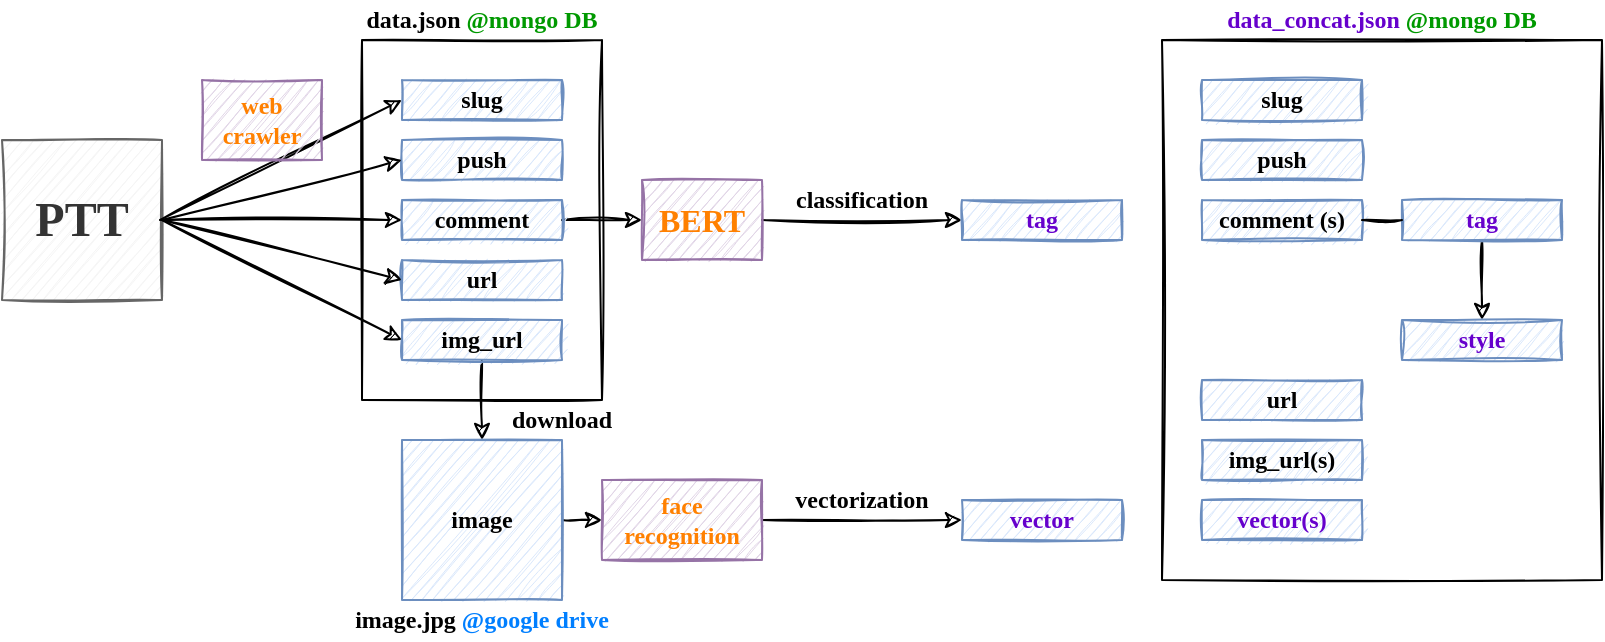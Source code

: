 <mxfile version="13.7.3" type="github" pages="2">
  <diagram id="C5RBs43oDa-KdzZeNtuy" name="Page-1">
    <mxGraphModel dx="1718" dy="936" grid="1" gridSize="10" guides="1" tooltips="1" connect="1" arrows="1" fold="1" page="1" pageScale="1" pageWidth="1169" pageHeight="827" math="0" shadow="0">
      <root>
        <mxCell id="WIyWlLk6GJQsqaUBKTNV-0" />
        <mxCell id="WIyWlLk6GJQsqaUBKTNV-1" parent="WIyWlLk6GJQsqaUBKTNV-0" />
        <mxCell id="3lYdnJpDR3UN_ndo2m7_-62" value="" style="rounded=0;whiteSpace=wrap;html=1;fillColor=none;fontFamily=Comic Sans MS;sketch=1;fontStyle=1" vertex="1" parent="WIyWlLk6GJQsqaUBKTNV-1">
          <mxGeometry x="220" y="70" width="120" height="180" as="geometry" />
        </mxCell>
        <mxCell id="3lYdnJpDR3UN_ndo2m7_-72" value="" style="rounded=0;whiteSpace=wrap;html=1;fillColor=none;fontFamily=Comic Sans MS;sketch=1;fontStyle=1" vertex="1" parent="WIyWlLk6GJQsqaUBKTNV-1">
          <mxGeometry x="620" y="70" width="220" height="270" as="geometry" />
        </mxCell>
        <mxCell id="3lYdnJpDR3UN_ndo2m7_-9" value="&lt;div style=&quot;font-size: 24px;&quot;&gt;PTT&lt;/div&gt;" style="rounded=0;whiteSpace=wrap;html=1;fontFamily=Comic Sans MS;sketch=1;fontStyle=1;fillColor=#f5f5f5;strokeColor=#666666;fontColor=#333333;fontSize=24;" vertex="1" parent="WIyWlLk6GJQsqaUBKTNV-1">
          <mxGeometry x="40" y="120" width="80" height="80" as="geometry" />
        </mxCell>
        <mxCell id="3lYdnJpDR3UN_ndo2m7_-12" value="&lt;div&gt;slug&lt;/div&gt;" style="rounded=0;whiteSpace=wrap;html=1;fontFamily=Comic Sans MS;sketch=1;fontStyle=1;fillColor=#dae8fc;strokeColor=#6c8ebf;" vertex="1" parent="WIyWlLk6GJQsqaUBKTNV-1">
          <mxGeometry x="240" y="90" width="80" height="20" as="geometry" />
        </mxCell>
        <mxCell id="3lYdnJpDR3UN_ndo2m7_-13" value="push" style="rounded=0;whiteSpace=wrap;html=1;fontFamily=Comic Sans MS;sketch=1;fontStyle=1;fillColor=#dae8fc;strokeColor=#6c8ebf;" vertex="1" parent="WIyWlLk6GJQsqaUBKTNV-1">
          <mxGeometry x="240" y="120" width="80" height="20" as="geometry" />
        </mxCell>
        <mxCell id="3lYdnJpDR3UN_ndo2m7_-58" style="edgeStyle=orthogonalEdgeStyle;rounded=0;orthogonalLoop=1;jettySize=auto;html=1;fontFamily=Comic Sans MS;sketch=1;fontStyle=1" edge="1" parent="WIyWlLk6GJQsqaUBKTNV-1" source="3lYdnJpDR3UN_ndo2m7_-14" target="3lYdnJpDR3UN_ndo2m7_-28">
          <mxGeometry relative="1" as="geometry" />
        </mxCell>
        <mxCell id="3lYdnJpDR3UN_ndo2m7_-14" value="comment" style="rounded=0;whiteSpace=wrap;html=1;fontFamily=Comic Sans MS;sketch=1;fontStyle=1;fillColor=#dae8fc;strokeColor=#6c8ebf;" vertex="1" parent="WIyWlLk6GJQsqaUBKTNV-1">
          <mxGeometry x="240" y="150" width="80" height="20" as="geometry" />
        </mxCell>
        <mxCell id="3lYdnJpDR3UN_ndo2m7_-15" value="url" style="rounded=0;whiteSpace=wrap;html=1;fontFamily=Comic Sans MS;sketch=1;fontStyle=1;fillColor=#dae8fc;strokeColor=#6c8ebf;" vertex="1" parent="WIyWlLk6GJQsqaUBKTNV-1">
          <mxGeometry x="240" y="180" width="80" height="20" as="geometry" />
        </mxCell>
        <mxCell id="3lYdnJpDR3UN_ndo2m7_-84" style="edgeStyle=orthogonalEdgeStyle;rounded=0;orthogonalLoop=1;jettySize=auto;html=1;entryX=0.5;entryY=0;entryDx=0;entryDy=0;fontFamily=Comic Sans MS;sketch=1;fontStyle=1" edge="1" parent="WIyWlLk6GJQsqaUBKTNV-1" source="3lYdnJpDR3UN_ndo2m7_-16" target="3lYdnJpDR3UN_ndo2m7_-17">
          <mxGeometry relative="1" as="geometry" />
        </mxCell>
        <mxCell id="3lYdnJpDR3UN_ndo2m7_-16" value="&lt;div&gt;img_url&lt;/div&gt;" style="rounded=0;whiteSpace=wrap;html=1;fontFamily=Comic Sans MS;sketch=1;fontStyle=1;fillColor=#dae8fc;strokeColor=#6c8ebf;" vertex="1" parent="WIyWlLk6GJQsqaUBKTNV-1">
          <mxGeometry x="240" y="210" width="80" height="20" as="geometry" />
        </mxCell>
        <mxCell id="NAhFsv_ZAzQZ003jYEAS-1" value="" style="edgeStyle=none;rounded=0;orthogonalLoop=1;jettySize=auto;html=1;endArrow=classic;endFill=1;fontFamily=Comic Sans MS;sketch=1;fontStyle=1" edge="1" parent="WIyWlLk6GJQsqaUBKTNV-1" source="3lYdnJpDR3UN_ndo2m7_-17" target="3lYdnJpDR3UN_ndo2m7_-33">
          <mxGeometry relative="1" as="geometry" />
        </mxCell>
        <mxCell id="3lYdnJpDR3UN_ndo2m7_-17" value="image" style="rounded=0;whiteSpace=wrap;html=1;fontFamily=Comic Sans MS;sketch=1;fontStyle=1;fillColor=#dae8fc;strokeColor=#6c8ebf;" vertex="1" parent="WIyWlLk6GJQsqaUBKTNV-1">
          <mxGeometry x="240" y="270" width="80" height="80" as="geometry" />
        </mxCell>
        <mxCell id="3lYdnJpDR3UN_ndo2m7_-59" style="edgeStyle=orthogonalEdgeStyle;rounded=0;orthogonalLoop=1;jettySize=auto;html=1;entryX=0;entryY=0.5;entryDx=0;entryDy=0;fontFamily=Comic Sans MS;sketch=1;fontStyle=1" edge="1" parent="WIyWlLk6GJQsqaUBKTNV-1" source="3lYdnJpDR3UN_ndo2m7_-28" target="3lYdnJpDR3UN_ndo2m7_-31">
          <mxGeometry relative="1" as="geometry" />
        </mxCell>
        <mxCell id="3lYdnJpDR3UN_ndo2m7_-28" value="BERT" style="rounded=0;whiteSpace=wrap;html=1;fontFamily=Comic Sans MS;sketch=1;fontStyle=1;fillColor=#e1d5e7;strokeColor=#9673a6;fontColor=#FF8000;fontSize=16;" vertex="1" parent="WIyWlLk6GJQsqaUBKTNV-1">
          <mxGeometry x="360" y="140" width="60" height="40" as="geometry" />
        </mxCell>
        <mxCell id="3lYdnJpDR3UN_ndo2m7_-31" value="tag" style="rounded=0;whiteSpace=wrap;html=1;fontFamily=Comic Sans MS;sketch=1;fontStyle=1;fillColor=#dae8fc;strokeColor=#6c8ebf;fontColor=#6600CC;" vertex="1" parent="WIyWlLk6GJQsqaUBKTNV-1">
          <mxGeometry x="520" y="150" width="80" height="20" as="geometry" />
        </mxCell>
        <mxCell id="3lYdnJpDR3UN_ndo2m7_-82" style="edgeStyle=orthogonalEdgeStyle;rounded=0;orthogonalLoop=1;jettySize=auto;html=1;entryX=0;entryY=0.5;entryDx=0;entryDy=0;fontFamily=Comic Sans MS;sketch=1;fontStyle=1" edge="1" parent="WIyWlLk6GJQsqaUBKTNV-1" source="3lYdnJpDR3UN_ndo2m7_-33" target="3lYdnJpDR3UN_ndo2m7_-81">
          <mxGeometry relative="1" as="geometry" />
        </mxCell>
        <mxCell id="3lYdnJpDR3UN_ndo2m7_-33" value="face&lt;br style=&quot;font-size: 12px;&quot;&gt;recognition" style="rounded=0;whiteSpace=wrap;html=1;fontFamily=Comic Sans MS;sketch=1;fontStyle=1;fillColor=#e1d5e7;strokeColor=#9673a6;fontColor=#FF8000;fontSize=12;" vertex="1" parent="WIyWlLk6GJQsqaUBKTNV-1">
          <mxGeometry x="340" y="290" width="80" height="40" as="geometry" />
        </mxCell>
        <mxCell id="3lYdnJpDR3UN_ndo2m7_-77" style="edgeStyle=orthogonalEdgeStyle;rounded=0;orthogonalLoop=1;jettySize=auto;html=1;exitX=0.5;exitY=1;exitDx=0;exitDy=0;entryX=0.5;entryY=0;entryDx=0;entryDy=0;fontFamily=Comic Sans MS;sketch=1;fontStyle=1;fontColor=#6600CC;" edge="1" parent="WIyWlLk6GJQsqaUBKTNV-1" source="3lYdnJpDR3UN_ndo2m7_-34" target="3lYdnJpDR3UN_ndo2m7_-75">
          <mxGeometry relative="1" as="geometry" />
        </mxCell>
        <mxCell id="3lYdnJpDR3UN_ndo2m7_-34" value="tag" style="rounded=0;whiteSpace=wrap;html=1;fontFamily=Comic Sans MS;sketch=1;fontStyle=1;fillColor=#dae8fc;strokeColor=#6c8ebf;fontColor=#6600CC;" vertex="1" parent="WIyWlLk6GJQsqaUBKTNV-1">
          <mxGeometry x="740" y="150" width="80" height="20" as="geometry" />
        </mxCell>
        <mxCell id="3lYdnJpDR3UN_ndo2m7_-47" value="" style="endArrow=classic;html=1;entryX=0;entryY=0.5;entryDx=0;entryDy=0;exitX=1;exitY=0.5;exitDx=0;exitDy=0;fontFamily=Comic Sans MS;sketch=1;fontStyle=1" edge="1" parent="WIyWlLk6GJQsqaUBKTNV-1" source="3lYdnJpDR3UN_ndo2m7_-9" target="3lYdnJpDR3UN_ndo2m7_-13">
          <mxGeometry width="50" height="50" relative="1" as="geometry">
            <mxPoint x="160" y="170" as="sourcePoint" />
            <mxPoint x="210" y="120" as="targetPoint" />
          </mxGeometry>
        </mxCell>
        <mxCell id="3lYdnJpDR3UN_ndo2m7_-48" value="" style="endArrow=classic;html=1;entryX=0;entryY=0.5;entryDx=0;entryDy=0;fontFamily=Comic Sans MS;sketch=1;fontStyle=1" edge="1" parent="WIyWlLk6GJQsqaUBKTNV-1" target="3lYdnJpDR3UN_ndo2m7_-12">
          <mxGeometry width="50" height="50" relative="1" as="geometry">
            <mxPoint x="119" y="160" as="sourcePoint" />
            <mxPoint x="270" y="160" as="targetPoint" />
          </mxGeometry>
        </mxCell>
        <mxCell id="3lYdnJpDR3UN_ndo2m7_-50" value="" style="endArrow=classic;html=1;exitX=1;exitY=0.5;exitDx=0;exitDy=0;entryX=0;entryY=0.5;entryDx=0;entryDy=0;fontFamily=Comic Sans MS;sketch=1;fontStyle=1" edge="1" parent="WIyWlLk6GJQsqaUBKTNV-1" source="3lYdnJpDR3UN_ndo2m7_-9" target="3lYdnJpDR3UN_ndo2m7_-15">
          <mxGeometry width="50" height="50" relative="1" as="geometry">
            <mxPoint x="120" y="189.71" as="sourcePoint" />
            <mxPoint x="241" y="190" as="targetPoint" />
          </mxGeometry>
        </mxCell>
        <mxCell id="3lYdnJpDR3UN_ndo2m7_-51" value="" style="endArrow=classic;html=1;exitX=1;exitY=0.5;exitDx=0;exitDy=0;entryX=0;entryY=0.5;entryDx=0;entryDy=0;fontFamily=Comic Sans MS;sketch=1;fontStyle=1" edge="1" parent="WIyWlLk6GJQsqaUBKTNV-1" source="3lYdnJpDR3UN_ndo2m7_-9" target="3lYdnJpDR3UN_ndo2m7_-16">
          <mxGeometry width="50" height="50" relative="1" as="geometry">
            <mxPoint x="120" y="219.71" as="sourcePoint" />
            <mxPoint x="241" y="219.71" as="targetPoint" />
          </mxGeometry>
        </mxCell>
        <mxCell id="3lYdnJpDR3UN_ndo2m7_-57" value="" style="endArrow=classic;html=1;exitX=1;exitY=0.5;exitDx=0;exitDy=0;entryX=0;entryY=0.5;entryDx=0;entryDy=0;fontFamily=Comic Sans MS;sketch=1;fontStyle=1" edge="1" parent="WIyWlLk6GJQsqaUBKTNV-1" source="3lYdnJpDR3UN_ndo2m7_-9" target="3lYdnJpDR3UN_ndo2m7_-14">
          <mxGeometry width="50" height="50" relative="1" as="geometry">
            <mxPoint x="480" y="260" as="sourcePoint" />
            <mxPoint x="530" y="210" as="targetPoint" />
          </mxGeometry>
        </mxCell>
        <mxCell id="3lYdnJpDR3UN_ndo2m7_-29" value="&lt;div style=&quot;font-size: 12px;&quot;&gt;web&lt;/div&gt;&lt;div style=&quot;font-size: 12px;&quot;&gt;crawler&lt;br style=&quot;font-size: 12px;&quot;&gt;&lt;/div&gt;" style="rounded=0;whiteSpace=wrap;html=1;fontFamily=Comic Sans MS;sketch=1;fontStyle=1;fillColor=#e1d5e7;strokeColor=#9673a6;fontColor=#FF8000;fontSize=12;" vertex="1" parent="WIyWlLk6GJQsqaUBKTNV-1">
          <mxGeometry x="140" y="90" width="60" height="40" as="geometry" />
        </mxCell>
        <mxCell id="3lYdnJpDR3UN_ndo2m7_-60" value="classification" style="text;html=1;strokeColor=none;fillColor=none;align=center;verticalAlign=middle;whiteSpace=wrap;rounded=0;fontFamily=Comic Sans MS;sketch=1;fontStyle=1" vertex="1" parent="WIyWlLk6GJQsqaUBKTNV-1">
          <mxGeometry x="430" y="140" width="80" height="20" as="geometry" />
        </mxCell>
        <mxCell id="3lYdnJpDR3UN_ndo2m7_-63" value="data.json &lt;font color=&quot;#009900&quot;&gt;@mongo DB&lt;/font&gt;" style="text;html=1;strokeColor=none;fillColor=none;align=center;verticalAlign=middle;whiteSpace=wrap;rounded=0;fontFamily=Comic Sans MS;sketch=1;fontStyle=1" vertex="1" parent="WIyWlLk6GJQsqaUBKTNV-1">
          <mxGeometry x="210" y="50" width="140" height="20" as="geometry" />
        </mxCell>
        <mxCell id="3lYdnJpDR3UN_ndo2m7_-66" value="&lt;div&gt;slug&lt;/div&gt;" style="rounded=0;whiteSpace=wrap;html=1;fontFamily=Comic Sans MS;sketch=1;fontStyle=1;fillColor=#dae8fc;strokeColor=#6c8ebf;" vertex="1" parent="WIyWlLk6GJQsqaUBKTNV-1">
          <mxGeometry x="640" y="90" width="80" height="20" as="geometry" />
        </mxCell>
        <mxCell id="3lYdnJpDR3UN_ndo2m7_-68" value="push" style="rounded=0;whiteSpace=wrap;html=1;fontFamily=Comic Sans MS;sketch=1;fontStyle=1;fillColor=#dae8fc;strokeColor=#6c8ebf;" vertex="1" parent="WIyWlLk6GJQsqaUBKTNV-1">
          <mxGeometry x="640" y="120" width="80" height="20" as="geometry" />
        </mxCell>
        <mxCell id="3lYdnJpDR3UN_ndo2m7_-69" value="comment (s)" style="rounded=0;whiteSpace=wrap;html=1;fontFamily=Comic Sans MS;sketch=1;fontStyle=1;fillColor=#dae8fc;strokeColor=#6c8ebf;" vertex="1" parent="WIyWlLk6GJQsqaUBKTNV-1">
          <mxGeometry x="640" y="150" width="80" height="20" as="geometry" />
        </mxCell>
        <mxCell id="3lYdnJpDR3UN_ndo2m7_-70" value="url" style="rounded=0;whiteSpace=wrap;html=1;fontFamily=Comic Sans MS;sketch=1;fontStyle=1;fillColor=#dae8fc;strokeColor=#6c8ebf;" vertex="1" parent="WIyWlLk6GJQsqaUBKTNV-1">
          <mxGeometry x="640" y="240" width="80" height="20" as="geometry" />
        </mxCell>
        <mxCell id="3lYdnJpDR3UN_ndo2m7_-71" value="&lt;div&gt;img_url(s)&lt;/div&gt;" style="rounded=0;whiteSpace=wrap;html=1;fontFamily=Comic Sans MS;sketch=1;fontStyle=1;fillColor=#dae8fc;strokeColor=#6c8ebf;" vertex="1" parent="WIyWlLk6GJQsqaUBKTNV-1">
          <mxGeometry x="640" y="270" width="80" height="20" as="geometry" />
        </mxCell>
        <mxCell id="3lYdnJpDR3UN_ndo2m7_-75" value="&lt;div&gt;style&lt;/div&gt;" style="rounded=0;whiteSpace=wrap;html=1;fontFamily=Comic Sans MS;sketch=1;fontStyle=1;fillColor=#dae8fc;strokeColor=#6c8ebf;fontColor=#6600CC;" vertex="1" parent="WIyWlLk6GJQsqaUBKTNV-1">
          <mxGeometry x="740" y="210" width="80" height="20" as="geometry" />
        </mxCell>
        <mxCell id="3lYdnJpDR3UN_ndo2m7_-76" value="&lt;font color=&quot;#6600CC&quot;&gt;data_concat.json&lt;/font&gt; &lt;font color=&quot;#009900&quot;&gt;@mongo DB&lt;/font&gt;" style="text;html=1;strokeColor=none;fillColor=none;align=center;verticalAlign=middle;whiteSpace=wrap;rounded=0;fontFamily=Comic Sans MS;sketch=1;fontStyle=1" vertex="1" parent="WIyWlLk6GJQsqaUBKTNV-1">
          <mxGeometry x="620" y="50" width="220" height="20" as="geometry" />
        </mxCell>
        <mxCell id="3lYdnJpDR3UN_ndo2m7_-79" value="" style="endArrow=none;html=1;exitX=1;exitY=0.5;exitDx=0;exitDy=0;fontFamily=Comic Sans MS;sketch=1;fontStyle=1" edge="1" parent="WIyWlLk6GJQsqaUBKTNV-1" source="3lYdnJpDR3UN_ndo2m7_-69">
          <mxGeometry width="50" height="50" relative="1" as="geometry">
            <mxPoint x="690" y="210" as="sourcePoint" />
            <mxPoint x="740" y="160" as="targetPoint" />
          </mxGeometry>
        </mxCell>
        <mxCell id="3lYdnJpDR3UN_ndo2m7_-81" value="vector" style="rounded=0;whiteSpace=wrap;html=1;fontFamily=Comic Sans MS;sketch=1;fontStyle=1;fillColor=#dae8fc;strokeColor=#6c8ebf;fontColor=#6600CC;" vertex="1" parent="WIyWlLk6GJQsqaUBKTNV-1">
          <mxGeometry x="520" y="300" width="80" height="20" as="geometry" />
        </mxCell>
        <mxCell id="3lYdnJpDR3UN_ndo2m7_-83" value="vectorization" style="text;html=1;strokeColor=none;fillColor=none;align=center;verticalAlign=middle;whiteSpace=wrap;rounded=0;fontFamily=Comic Sans MS;sketch=1;fontStyle=1" vertex="1" parent="WIyWlLk6GJQsqaUBKTNV-1">
          <mxGeometry x="430" y="290" width="80" height="20" as="geometry" />
        </mxCell>
        <mxCell id="3lYdnJpDR3UN_ndo2m7_-85" value="download" style="text;html=1;strokeColor=none;fillColor=none;align=center;verticalAlign=middle;whiteSpace=wrap;rounded=0;fontFamily=Comic Sans MS;sketch=1;fontStyle=1" vertex="1" parent="WIyWlLk6GJQsqaUBKTNV-1">
          <mxGeometry x="280" y="250" width="80" height="20" as="geometry" />
        </mxCell>
        <mxCell id="3lYdnJpDR3UN_ndo2m7_-86" value="image.jpg &lt;font color=&quot;#007FFF&quot;&gt;@google drive&lt;/font&gt;" style="text;html=1;strokeColor=none;fillColor=none;align=center;verticalAlign=middle;whiteSpace=wrap;rounded=0;fontFamily=Comic Sans MS;sketch=1;fontStyle=1" vertex="1" parent="WIyWlLk6GJQsqaUBKTNV-1">
          <mxGeometry x="200" y="350" width="160" height="20" as="geometry" />
        </mxCell>
        <mxCell id="3lYdnJpDR3UN_ndo2m7_-87" value="vector(s)" style="rounded=0;whiteSpace=wrap;html=1;fontFamily=Comic Sans MS;sketch=1;fontStyle=1;fillColor=#dae8fc;strokeColor=#6c8ebf;fontColor=#6600CC;" vertex="1" parent="WIyWlLk6GJQsqaUBKTNV-1">
          <mxGeometry x="640" y="300" width="80" height="20" as="geometry" />
        </mxCell>
      </root>
    </mxGraphModel>
  </diagram>
  <diagram id="Nt0J0xKp3pacWhj--r_8" name="Page-2">
    <mxGraphModel dx="1718" dy="936" grid="1" gridSize="10" guides="1" tooltips="1" connect="1" arrows="1" fold="1" page="1" pageScale="1" pageWidth="1169" pageHeight="827" math="0" shadow="0">
      <root>
        <mxCell id="h0hnuQ6VSx8-oMJRBhuu-0" />
        <mxCell id="h0hnuQ6VSx8-oMJRBhuu-1" parent="h0hnuQ6VSx8-oMJRBhuu-0" />
        <mxCell id="D0xRd7xtebiC20sCWtdT-45" value="" style="rounded=0;whiteSpace=wrap;html=1;fillColor=none;gradientColor=none;sketch=1;fontFamily=Comic Sans MS;fontStyle=1" vertex="1" parent="h0hnuQ6VSx8-oMJRBhuu-1">
          <mxGeometry x="340" y="40" width="120" height="210" as="geometry" />
        </mxCell>
        <mxCell id="D0xRd7xtebiC20sCWtdT-21" style="edgeStyle=orthogonalEdgeStyle;rounded=0;orthogonalLoop=1;jettySize=auto;html=1;exitX=0.25;exitY=0;exitDx=0;exitDy=0;endArrow=none;endFill=0;sketch=1;fontFamily=Comic Sans MS;fontStyle=1;entryX=0.306;entryY=0.993;entryDx=0;entryDy=0;entryPerimeter=0;" edge="1" parent="h0hnuQ6VSx8-oMJRBhuu-1" source="_npj7aWV0BzCkINokY6t-2" target="D0xRd7xtebiC20sCWtdT-22">
          <mxGeometry relative="1" as="geometry">
            <mxPoint x="420" y="280" as="targetPoint" />
          </mxGeometry>
        </mxCell>
        <mxCell id="_npj7aWV0BzCkINokY6t-2" value="&lt;div&gt;data_concat.json&amp;nbsp; &amp;nbsp;&amp;nbsp; stardata.json&lt;/div&gt;&lt;div&gt;&lt;br&gt;&lt;/div&gt;&lt;div&gt;&lt;br&gt;&lt;/div&gt;" style="rounded=0;whiteSpace=wrap;html=1;fillColor=none;gradientColor=none;sketch=1;fontFamily=Comic Sans MS;fontStyle=1" vertex="1" parent="h0hnuQ6VSx8-oMJRBhuu-1">
          <mxGeometry x="400" y="300" width="240" height="60" as="geometry" />
        </mxCell>
        <mxCell id="D0xRd7xtebiC20sCWtdT-11" style="edgeStyle=orthogonalEdgeStyle;rounded=0;orthogonalLoop=1;jettySize=auto;html=1;exitX=0.5;exitY=1;exitDx=0;exitDy=0;entryX=0.5;entryY=0;entryDx=0;entryDy=0;endArrow=classic;endFill=1;sketch=1;fontFamily=Comic Sans MS;fontStyle=1" edge="1" parent="h0hnuQ6VSx8-oMJRBhuu-1" source="h0hnuQ6VSx8-oMJRBhuu-2" target="u5vzbcWMgcDCL_qY4rwx-0">
          <mxGeometry relative="1" as="geometry" />
        </mxCell>
        <mxCell id="h0hnuQ6VSx8-oMJRBhuu-2" value="image" style="whiteSpace=wrap;html=1;aspect=fixed;fillColor=#d5e8d4;sketch=1;fontFamily=Comic Sans MS;fontStyle=1;strokeColor=#82b366;" vertex="1" parent="h0hnuQ6VSx8-oMJRBhuu-1">
          <mxGeometry x="220" y="170" width="40" height="40" as="geometry" />
        </mxCell>
        <mxCell id="D0xRd7xtebiC20sCWtdT-4" style="edgeStyle=orthogonalEdgeStyle;rounded=0;orthogonalLoop=1;jettySize=auto;html=1;exitX=1;exitY=0.5;exitDx=0;exitDy=0;entryX=0;entryY=0.5;entryDx=0;entryDy=0;sketch=1;fontFamily=Comic Sans MS;fontStyle=1" edge="1" parent="h0hnuQ6VSx8-oMJRBhuu-1" source="u5vzbcWMgcDCL_qY4rwx-0" target="u5vzbcWMgcDCL_qY4rwx-1">
          <mxGeometry relative="1" as="geometry" />
        </mxCell>
        <mxCell id="u5vzbcWMgcDCL_qY4rwx-0" value="&lt;div&gt;face&lt;/div&gt;&lt;div&gt;recognition&lt;br&gt;&lt;/div&gt;" style="rounded=0;whiteSpace=wrap;html=1;fillColor=#e1d5e7;sketch=1;fontFamily=Comic Sans MS;fontStyle=1;strokeColor=#9673a6;" vertex="1" parent="h0hnuQ6VSx8-oMJRBhuu-1">
          <mxGeometry x="200" y="260" width="80" height="40" as="geometry" />
        </mxCell>
        <mxCell id="D0xRd7xtebiC20sCWtdT-14" style="edgeStyle=orthogonalEdgeStyle;rounded=0;orthogonalLoop=1;jettySize=auto;html=1;endArrow=classic;endFill=1;entryX=0.25;entryY=1;entryDx=0;entryDy=0;sketch=1;fontFamily=Comic Sans MS;fontStyle=1" edge="1" parent="h0hnuQ6VSx8-oMJRBhuu-1" source="u5vzbcWMgcDCL_qY4rwx-1" target="_npj7aWV0BzCkINokY6t-4">
          <mxGeometry relative="1" as="geometry">
            <mxPoint x="550" y="240" as="targetPoint" />
            <Array as="points">
              <mxPoint x="550" y="280" />
            </Array>
          </mxGeometry>
        </mxCell>
        <mxCell id="u5vzbcWMgcDCL_qY4rwx-1" value="vector" style="rounded=0;whiteSpace=wrap;html=1;fillColor=#d5e8d4;sketch=1;fontFamily=Comic Sans MS;fontStyle=1;strokeColor=#82b366;" vertex="1" parent="h0hnuQ6VSx8-oMJRBhuu-1">
          <mxGeometry x="320" y="270" width="80" height="20" as="geometry" />
        </mxCell>
        <mxCell id="_npj7aWV0BzCkINokY6t-0" value="vector" style="rounded=0;whiteSpace=wrap;html=1;fillColor=#f8cecc;sketch=1;fontFamily=Comic Sans MS;fontStyle=1;strokeColor=#b85450;" vertex="1" parent="h0hnuQ6VSx8-oMJRBhuu-1">
          <mxGeometry x="540" y="330" width="80" height="20" as="geometry" />
        </mxCell>
        <mxCell id="-8c_YO028if4OeIdMSnj-12" style="edgeStyle=none;rounded=0;sketch=1;orthogonalLoop=1;jettySize=auto;html=1;entryX=0;entryY=0.5;entryDx=0;entryDy=0;endArrow=classic;endFill=1;fontFamily=Comic Sans MS;fontColor=#6600CC;" edge="1" parent="h0hnuQ6VSx8-oMJRBhuu-1" source="_npj7aWV0BzCkINokY6t-4" target="-8c_YO028if4OeIdMSnj-5">
          <mxGeometry relative="1" as="geometry" />
        </mxCell>
        <mxCell id="_npj7aWV0BzCkINokY6t-4" value="" style="rounded=0;whiteSpace=wrap;html=1;fillColor=none;gradientColor=none;sketch=1;fontFamily=Comic Sans MS;fontStyle=1" vertex="1" parent="h0hnuQ6VSx8-oMJRBhuu-1">
          <mxGeometry x="520" y="40" width="120" height="210" as="geometry" />
        </mxCell>
        <mxCell id="_npj7aWV0BzCkINokY6t-7" value="&lt;div&gt;push&lt;/div&gt;" style="rounded=0;whiteSpace=wrap;html=1;fillColor=#dae8fc;sketch=1;fontFamily=Comic Sans MS;fontStyle=1;strokeColor=#6c8ebf;fontColor=#7EA6E0;" vertex="1" parent="h0hnuQ6VSx8-oMJRBhuu-1">
          <mxGeometry x="540" y="60" width="80" height="20" as="geometry" />
        </mxCell>
        <mxCell id="_npj7aWV0BzCkINokY6t-8" value="comment" style="rounded=0;whiteSpace=wrap;html=1;fillColor=#dae8fc;sketch=1;fontFamily=Comic Sans MS;fontStyle=1;strokeColor=#6c8ebf;fontColor=#7EA6E0;" vertex="1" parent="h0hnuQ6VSx8-oMJRBhuu-1">
          <mxGeometry x="540" y="90" width="80" height="20" as="geometry" />
        </mxCell>
        <mxCell id="_npj7aWV0BzCkINokY6t-9" value="url" style="rounded=0;whiteSpace=wrap;html=1;fillColor=#dae8fc;sketch=1;fontFamily=Comic Sans MS;fontStyle=1;strokeColor=#6c8ebf;fontColor=#7EA6E0;" vertex="1" parent="h0hnuQ6VSx8-oMJRBhuu-1">
          <mxGeometry x="540" y="120" width="80" height="20" as="geometry" />
        </mxCell>
        <mxCell id="_npj7aWV0BzCkINokY6t-10" value="img_url" style="rounded=0;whiteSpace=wrap;html=1;fillColor=#dae8fc;sketch=1;fontFamily=Comic Sans MS;fontStyle=1;strokeColor=#6c8ebf;fontColor=#7EA6E0;" vertex="1" parent="h0hnuQ6VSx8-oMJRBhuu-1">
          <mxGeometry x="540" y="180" width="80" height="20" as="geometry" />
        </mxCell>
        <mxCell id="_npj7aWV0BzCkINokY6t-11" value="&lt;div&gt;style&lt;/div&gt;" style="rounded=0;whiteSpace=wrap;html=1;fillColor=#dae8fc;sketch=1;fontFamily=Comic Sans MS;fontStyle=1;strokeColor=#6c8ebf;fontColor=#7EA6E0;" vertex="1" parent="h0hnuQ6VSx8-oMJRBhuu-1">
          <mxGeometry x="540" y="150" width="80" height="20" as="geometry" />
        </mxCell>
        <mxCell id="D0xRd7xtebiC20sCWtdT-0" value="compare" style="text;html=1;strokeColor=none;fillColor=none;align=center;verticalAlign=middle;whiteSpace=wrap;rounded=0;sketch=1;fontFamily=Comic Sans MS;fontStyle=1" vertex="1" parent="h0hnuQ6VSx8-oMJRBhuu-1">
          <mxGeometry x="460" y="280" width="60" height="20" as="geometry" />
        </mxCell>
        <mxCell id="D0xRd7xtebiC20sCWtdT-5" value="@Redis" style="text;html=1;strokeColor=none;fillColor=none;align=center;verticalAlign=middle;whiteSpace=wrap;rounded=0;sketch=1;fontFamily=Comic Sans MS;fontStyle=1;fontColor=#FF0000;" vertex="1" parent="h0hnuQ6VSx8-oMJRBhuu-1">
          <mxGeometry x="585" y="250" width="60" height="20" as="geometry" />
        </mxCell>
        <mxCell id="D0xRd7xtebiC20sCWtdT-6" value="&lt;div&gt;user upload&lt;br&gt;&lt;/div&gt;" style="text;html=1;strokeColor=none;fillColor=none;align=center;verticalAlign=middle;whiteSpace=wrap;rounded=0;sketch=1;fontFamily=Comic Sans MS;fontStyle=1" vertex="1" parent="h0hnuQ6VSx8-oMJRBhuu-1">
          <mxGeometry x="185" y="136" width="60" height="20" as="geometry" />
        </mxCell>
        <mxCell id="D0xRd7xtebiC20sCWtdT-17" style="edgeStyle=orthogonalEdgeStyle;rounded=0;orthogonalLoop=1;jettySize=auto;html=1;entryX=0.5;entryY=0;entryDx=0;entryDy=0;endArrow=classic;endFill=1;sketch=1;fontFamily=Comic Sans MS;fontStyle=1" edge="1" parent="h0hnuQ6VSx8-oMJRBhuu-1" source="D0xRd7xtebiC20sCWtdT-16" target="h0hnuQ6VSx8-oMJRBhuu-2">
          <mxGeometry relative="1" as="geometry" />
        </mxCell>
        <mxCell id="D0xRd7xtebiC20sCWtdT-32" style="edgeStyle=none;rounded=0;orthogonalLoop=1;jettySize=auto;html=1;entryX=0;entryY=0.5;entryDx=0;entryDy=0;endArrow=classic;endFill=1;sketch=1;fontFamily=Comic Sans MS;fontStyle=1" edge="1" parent="h0hnuQ6VSx8-oMJRBhuu-1" source="D0xRd7xtebiC20sCWtdT-16" target="D0xRd7xtebiC20sCWtdT-26">
          <mxGeometry relative="1" as="geometry" />
        </mxCell>
        <mxCell id="D0xRd7xtebiC20sCWtdT-33" style="edgeStyle=none;rounded=0;orthogonalLoop=1;jettySize=auto;html=1;entryX=0;entryY=0.5;entryDx=0;entryDy=0;endArrow=classic;endFill=1;sketch=1;fontFamily=Comic Sans MS;fontStyle=1" edge="1" parent="h0hnuQ6VSx8-oMJRBhuu-1" source="D0xRd7xtebiC20sCWtdT-16" target="D0xRd7xtebiC20sCWtdT-27">
          <mxGeometry relative="1" as="geometry" />
        </mxCell>
        <mxCell id="D0xRd7xtebiC20sCWtdT-34" style="edgeStyle=none;rounded=0;orthogonalLoop=1;jettySize=auto;html=1;entryX=0;entryY=0.5;entryDx=0;entryDy=0;endArrow=classic;endFill=1;sketch=1;fontFamily=Comic Sans MS;fontStyle=1" edge="1" parent="h0hnuQ6VSx8-oMJRBhuu-1" source="D0xRd7xtebiC20sCWtdT-16" target="D0xRd7xtebiC20sCWtdT-28">
          <mxGeometry relative="1" as="geometry" />
        </mxCell>
        <mxCell id="D0xRd7xtebiC20sCWtdT-35" style="edgeStyle=none;rounded=0;orthogonalLoop=1;jettySize=auto;html=1;entryX=0;entryY=0.5;entryDx=0;entryDy=0;endArrow=classic;endFill=1;sketch=1;fontFamily=Comic Sans MS;fontStyle=1" edge="1" parent="h0hnuQ6VSx8-oMJRBhuu-1" source="D0xRd7xtebiC20sCWtdT-16" target="D0xRd7xtebiC20sCWtdT-24">
          <mxGeometry relative="1" as="geometry" />
        </mxCell>
        <mxCell id="D0xRd7xtebiC20sCWtdT-36" style="edgeStyle=none;rounded=0;orthogonalLoop=1;jettySize=auto;html=1;entryX=0;entryY=0.5;entryDx=0;entryDy=0;endArrow=classic;endFill=1;sketch=1;fontFamily=Comic Sans MS;fontStyle=1" edge="1" parent="h0hnuQ6VSx8-oMJRBhuu-1" source="D0xRd7xtebiC20sCWtdT-16" target="D0xRd7xtebiC20sCWtdT-25">
          <mxGeometry relative="1" as="geometry" />
        </mxCell>
        <mxCell id="-8c_YO028if4OeIdMSnj-23" style="edgeStyle=none;rounded=0;sketch=1;orthogonalLoop=1;jettySize=auto;html=1;entryX=0;entryY=0.5;entryDx=0;entryDy=0;endArrow=classic;endFill=1;fontFamily=Comic Sans MS;fontColor=#6600CC;" edge="1" parent="h0hnuQ6VSx8-oMJRBhuu-1" source="D0xRd7xtebiC20sCWtdT-16" target="-8c_YO028if4OeIdMSnj-14">
          <mxGeometry relative="1" as="geometry" />
        </mxCell>
        <mxCell id="D0xRd7xtebiC20sCWtdT-16" value="&lt;div&gt;user&lt;/div&gt;@Line" style="ellipse;whiteSpace=wrap;html=1;aspect=fixed;fillColor=#d5e8d4;sketch=1;fontFamily=Comic Sans MS;strokeColor=#82b366;fontStyle=1;fontColor=#006600;" vertex="1" parent="h0hnuQ6VSx8-oMJRBhuu-1">
          <mxGeometry x="210" y="70" width="60" height="60" as="geometry" />
        </mxCell>
        <mxCell id="D0xRd7xtebiC20sCWtdT-22" value="top 5 closest article" style="text;html=1;strokeColor=none;fillColor=none;align=center;verticalAlign=middle;whiteSpace=wrap;rounded=0;sketch=1;fontFamily=Comic Sans MS;fontStyle=1" vertex="1" parent="h0hnuQ6VSx8-oMJRBhuu-1">
          <mxGeometry x="420" y="260" width="130" height="20" as="geometry" />
        </mxCell>
        <mxCell id="D0xRd7xtebiC20sCWtdT-37" style="edgeStyle=none;rounded=0;orthogonalLoop=1;jettySize=auto;html=1;entryX=0;entryY=0.5;entryDx=0;entryDy=0;endArrow=classic;endFill=1;sketch=1;fontFamily=Comic Sans MS;fontStyle=1" edge="1" parent="h0hnuQ6VSx8-oMJRBhuu-1" source="D0xRd7xtebiC20sCWtdT-24" target="_npj7aWV0BzCkINokY6t-7">
          <mxGeometry relative="1" as="geometry" />
        </mxCell>
        <mxCell id="D0xRd7xtebiC20sCWtdT-24" value="&lt;div&gt;預估推數&lt;/div&gt;" style="rounded=0;whiteSpace=wrap;html=1;fillColor=#ffe6cc;strokeColor=#d79b00;sketch=1;fontFamily=微軟正黑體;fontStyle=1" vertex="1" parent="h0hnuQ6VSx8-oMJRBhuu-1">
          <mxGeometry x="360" y="60" width="80" height="20" as="geometry" />
        </mxCell>
        <mxCell id="D0xRd7xtebiC20sCWtdT-38" style="edgeStyle=none;rounded=0;orthogonalLoop=1;jettySize=auto;html=1;entryX=0;entryY=0.5;entryDx=0;entryDy=0;endArrow=classic;endFill=1;sketch=1;fontFamily=Comic Sans MS;fontStyle=1" edge="1" parent="h0hnuQ6VSx8-oMJRBhuu-1" source="D0xRd7xtebiC20sCWtdT-25" target="_npj7aWV0BzCkINokY6t-8">
          <mxGeometry relative="1" as="geometry" />
        </mxCell>
        <mxCell id="D0xRd7xtebiC20sCWtdT-25" value="推文預測" style="rounded=0;whiteSpace=wrap;html=1;fillColor=#ffe6cc;strokeColor=#d79b00;sketch=1;fontFamily=微軟正黑體;fontStyle=1" vertex="1" parent="h0hnuQ6VSx8-oMJRBhuu-1">
          <mxGeometry x="360" y="90" width="80" height="20" as="geometry" />
        </mxCell>
        <mxCell id="D0xRd7xtebiC20sCWtdT-39" style="edgeStyle=none;rounded=0;orthogonalLoop=1;jettySize=auto;html=1;entryX=0;entryY=0.5;entryDx=0;entryDy=0;endArrow=classic;endFill=1;sketch=1;fontFamily=Comic Sans MS;fontStyle=1" edge="1" parent="h0hnuQ6VSx8-oMJRBhuu-1" source="D0xRd7xtebiC20sCWtdT-26" target="_npj7aWV0BzCkINokY6t-9">
          <mxGeometry relative="1" as="geometry" />
        </mxCell>
        <mxCell id="D0xRd7xtebiC20sCWtdT-26" value="相似文章" style="rounded=0;whiteSpace=wrap;html=1;fillColor=#ffe6cc;strokeColor=#d79b00;sketch=1;fontFamily=微軟正黑體;fontStyle=1" vertex="1" parent="h0hnuQ6VSx8-oMJRBhuu-1">
          <mxGeometry x="360" y="120" width="80" height="20" as="geometry" />
        </mxCell>
        <mxCell id="D0xRd7xtebiC20sCWtdT-40" style="edgeStyle=none;rounded=0;orthogonalLoop=1;jettySize=auto;html=1;endArrow=classic;endFill=1;sketch=1;fontFamily=Comic Sans MS;fontStyle=1" edge="1" parent="h0hnuQ6VSx8-oMJRBhuu-1" source="D0xRd7xtebiC20sCWtdT-27" target="_npj7aWV0BzCkINokY6t-11">
          <mxGeometry relative="1" as="geometry" />
        </mxCell>
        <mxCell id="D0xRd7xtebiC20sCWtdT-27" value="風格辨識" style="rounded=0;whiteSpace=wrap;html=1;fillColor=#ffe6cc;strokeColor=#d79b00;sketch=1;fontFamily=微軟正黑體;fontStyle=1" vertex="1" parent="h0hnuQ6VSx8-oMJRBhuu-1">
          <mxGeometry x="360" y="150" width="80" height="20" as="geometry" />
        </mxCell>
        <mxCell id="D0xRd7xtebiC20sCWtdT-41" style="edgeStyle=none;rounded=0;orthogonalLoop=1;jettySize=auto;html=1;entryX=0;entryY=0.5;entryDx=0;entryDy=0;endArrow=classic;endFill=1;sketch=1;fontFamily=Comic Sans MS;fontStyle=1" edge="1" parent="h0hnuQ6VSx8-oMJRBhuu-1" source="D0xRd7xtebiC20sCWtdT-28" target="_npj7aWV0BzCkINokY6t-10">
          <mxGeometry relative="1" as="geometry" />
        </mxCell>
        <mxCell id="D0xRd7xtebiC20sCWtdT-28" value="相似照片" style="rounded=0;whiteSpace=wrap;html=1;fillColor=#ffe6cc;strokeColor=#d79b00;sketch=1;fontFamily=微軟正黑體;fontStyle=1" vertex="1" parent="h0hnuQ6VSx8-oMJRBhuu-1">
          <mxGeometry x="360" y="180" width="80" height="20" as="geometry" />
        </mxCell>
        <mxCell id="D0xRd7xtebiC20sCWtdT-46" value="chat bot buttoms" style="text;html=1;strokeColor=none;fillColor=none;align=center;verticalAlign=middle;whiteSpace=wrap;rounded=0;sketch=1;fontFamily=Comic Sans MS;fontStyle=1" vertex="1" parent="h0hnuQ6VSx8-oMJRBhuu-1">
          <mxGeometry x="340" y="20" width="120" height="20" as="geometry" />
        </mxCell>
        <mxCell id="OXP5h-COLjWB_WNGlpQL-0" value="&lt;div&gt;push&lt;/div&gt;" style="rounded=0;whiteSpace=wrap;html=1;fillColor=#dae8fc;sketch=1;fontFamily=Comic Sans MS;fontStyle=1;strokeColor=#6c8ebf;" vertex="1" parent="h0hnuQ6VSx8-oMJRBhuu-1">
          <mxGeometry x="540" y="60" width="80" height="20" as="geometry" />
        </mxCell>
        <mxCell id="OXP5h-COLjWB_WNGlpQL-1" value="comment" style="rounded=0;whiteSpace=wrap;html=1;fillColor=#dae8fc;sketch=1;fontFamily=Comic Sans MS;fontStyle=1;strokeColor=#6c8ebf;" vertex="1" parent="h0hnuQ6VSx8-oMJRBhuu-1">
          <mxGeometry x="540" y="90" width="80" height="20" as="geometry" />
        </mxCell>
        <mxCell id="OXP5h-COLjWB_WNGlpQL-2" value="url" style="rounded=0;whiteSpace=wrap;html=1;fillColor=#dae8fc;sketch=1;fontFamily=Comic Sans MS;fontStyle=1;strokeColor=#6c8ebf;" vertex="1" parent="h0hnuQ6VSx8-oMJRBhuu-1">
          <mxGeometry x="540" y="120" width="80" height="20" as="geometry" />
        </mxCell>
        <mxCell id="OXP5h-COLjWB_WNGlpQL-3" value="&lt;div&gt;style&lt;/div&gt;" style="rounded=0;whiteSpace=wrap;html=1;fillColor=#dae8fc;sketch=1;fontFamily=Comic Sans MS;fontStyle=1;strokeColor=#6c8ebf;" vertex="1" parent="h0hnuQ6VSx8-oMJRBhuu-1">
          <mxGeometry x="540" y="150" width="80" height="20" as="geometry" />
        </mxCell>
        <mxCell id="OXP5h-COLjWB_WNGlpQL-4" value="img_url" style="rounded=0;whiteSpace=wrap;html=1;fillColor=#dae8fc;sketch=1;fontFamily=Comic Sans MS;fontStyle=1;strokeColor=#6c8ebf;" vertex="1" parent="h0hnuQ6VSx8-oMJRBhuu-1">
          <mxGeometry x="540" y="180" width="80" height="20" as="geometry" />
        </mxCell>
        <mxCell id="-8c_YO028if4OeIdMSnj-5" value="輸出回應" style="rounded=0;whiteSpace=wrap;html=1;fillColor=#ffe6cc;strokeColor=#d79b00;sketch=1;fontFamily=微軟正黑體;fontStyle=1" vertex="1" parent="h0hnuQ6VSx8-oMJRBhuu-1">
          <mxGeometry x="680" y="136" width="80" height="20" as="geometry" />
        </mxCell>
        <mxCell id="-8c_YO028if4OeIdMSnj-27" style="edgeStyle=none;rounded=0;sketch=1;orthogonalLoop=1;jettySize=auto;html=1;entryX=0;entryY=0.5;entryDx=0;entryDy=0;endArrow=classic;endFill=1;fontFamily=Comic Sans MS;fontColor=#6600CC;" edge="1" parent="h0hnuQ6VSx8-oMJRBhuu-1" source="-8c_YO028if4OeIdMSnj-14" target="-8c_YO028if4OeIdMSnj-26">
          <mxGeometry relative="1" as="geometry" />
        </mxCell>
        <mxCell id="-8c_YO028if4OeIdMSnj-14" value="相似照片" style="rounded=0;whiteSpace=wrap;html=1;fillColor=#ffe6cc;strokeColor=#d79b00;sketch=1;fontFamily=微軟正黑體;fontStyle=1" vertex="1" parent="h0hnuQ6VSx8-oMJRBhuu-1">
          <mxGeometry x="360" y="210" width="80" height="20" as="geometry" />
        </mxCell>
        <mxCell id="-8c_YO028if4OeIdMSnj-25" value="vector" style="rounded=0;whiteSpace=wrap;html=1;fillColor=#dae8fc;sketch=1;fontFamily=Comic Sans MS;fontStyle=1;strokeColor=#6c8ebf;" vertex="1" parent="h0hnuQ6VSx8-oMJRBhuu-1">
          <mxGeometry x="420" y="330" width="80" height="20" as="geometry" />
        </mxCell>
        <mxCell id="-8c_YO028if4OeIdMSnj-26" value="star" style="rounded=0;whiteSpace=wrap;html=1;fillColor=#f8cecc;sketch=1;fontFamily=Comic Sans MS;fontStyle=1;strokeColor=#b85450;" vertex="1" parent="h0hnuQ6VSx8-oMJRBhuu-1">
          <mxGeometry x="540" y="210" width="80" height="20" as="geometry" />
        </mxCell>
      </root>
    </mxGraphModel>
  </diagram>
</mxfile>
